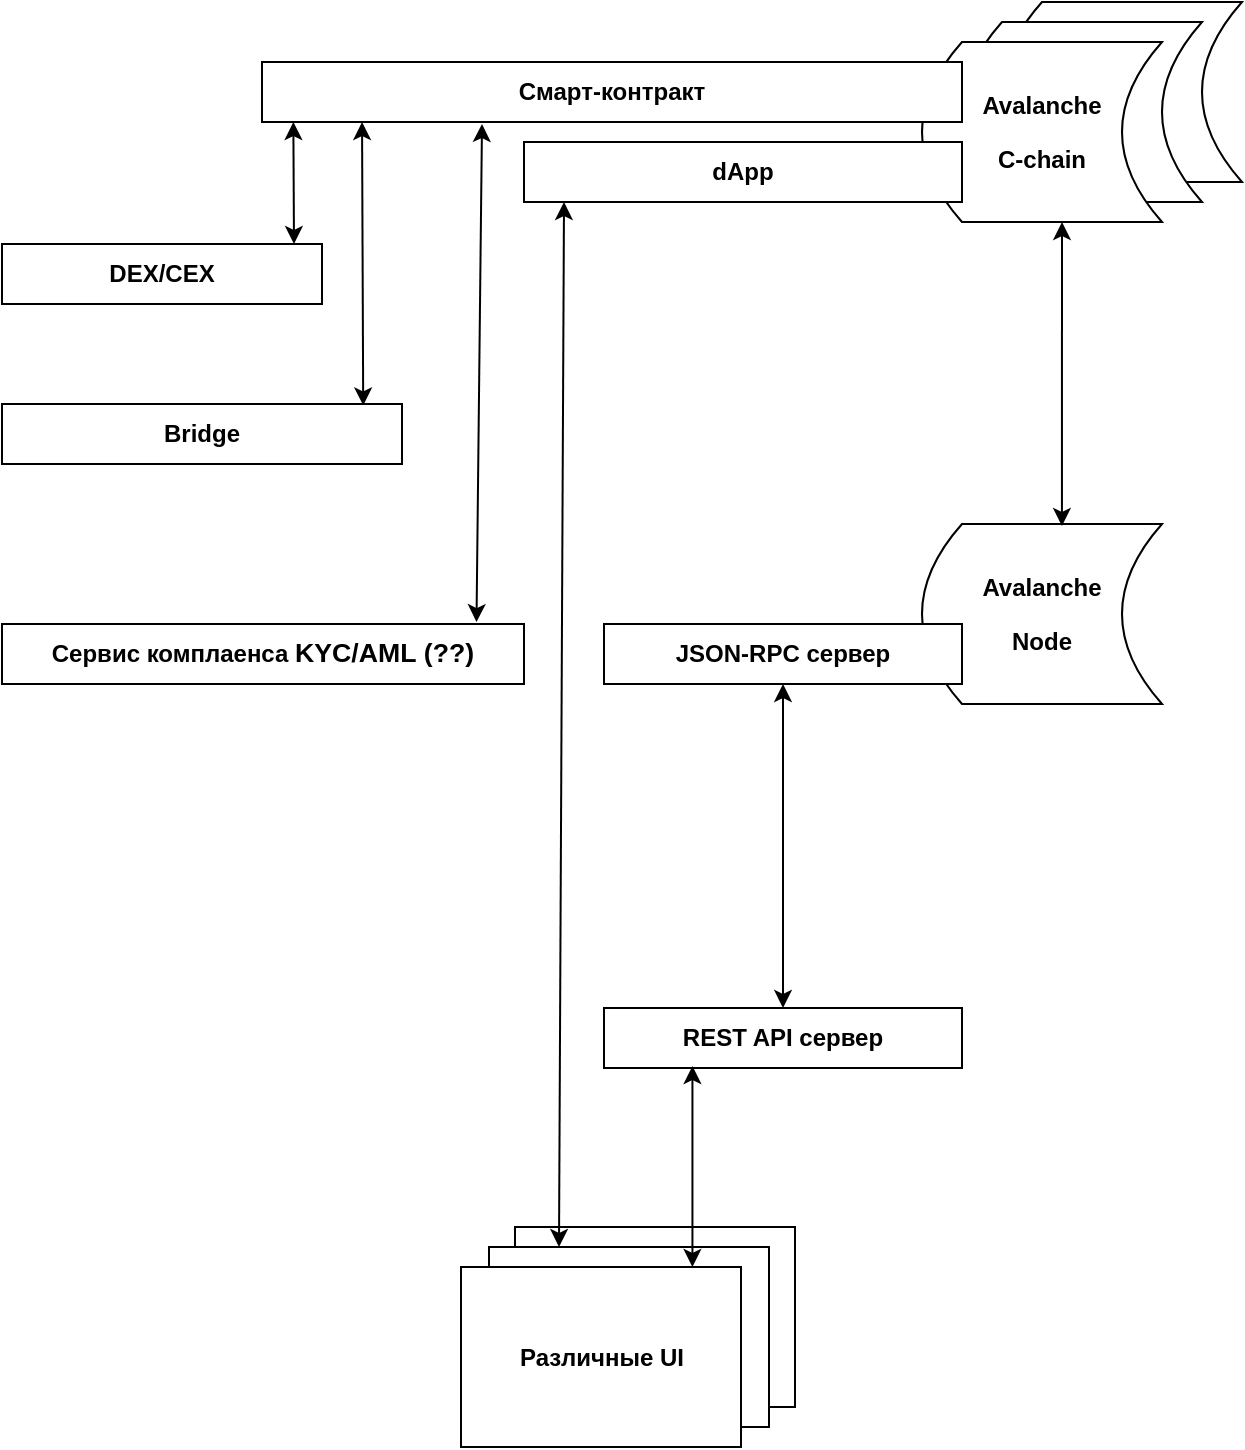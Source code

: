 <mxfile version="22.1.7" type="github">
  <diagram name="Страница — 1" id="yby_Cb1ldXEhW4t7scRq">
    <mxGraphModel dx="956" dy="540" grid="1" gridSize="10" guides="1" tooltips="1" connect="1" arrows="1" fold="1" page="1" pageScale="1" pageWidth="827" pageHeight="1169" math="0" shadow="0">
      <root>
        <mxCell id="0" />
        <mxCell id="1" parent="0" />
        <mxCell id="FgHNt3G3QbwC-B-KgTd8-9" value="&lt;p align=&quot;center&quot; class=&quot;MsoNormal&quot;&gt;&lt;br&gt;&lt;/p&gt;" style="shape=dataStorage;whiteSpace=wrap;html=1;fixedSize=1;" vertex="1" parent="1">
          <mxGeometry x="580" y="79" width="120" height="90" as="geometry" />
        </mxCell>
        <mxCell id="FgHNt3G3QbwC-B-KgTd8-8" value="&lt;p align=&quot;center&quot; class=&quot;MsoNormal&quot;&gt;&lt;br&gt;&lt;/p&gt;" style="shape=dataStorage;whiteSpace=wrap;html=1;fixedSize=1;" vertex="1" parent="1">
          <mxGeometry x="560" y="89" width="120" height="90" as="geometry" />
        </mxCell>
        <mxCell id="FgHNt3G3QbwC-B-KgTd8-5" value="&lt;p align=&quot;center&quot; class=&quot;MsoNormal&quot;&gt;&lt;b&gt;Avalanche &lt;/b&gt;&lt;/p&gt;&lt;p align=&quot;center&quot; class=&quot;MsoNormal&quot;&gt;&lt;b&gt;&lt;span lang=&quot;EN-US&quot;&gt;C-chain&lt;/span&gt;&lt;/b&gt;&lt;/p&gt;" style="shape=dataStorage;whiteSpace=wrap;html=1;fixedSize=1;" vertex="1" parent="1">
          <mxGeometry x="540" y="99" width="120" height="90" as="geometry" />
        </mxCell>
        <mxCell id="FgHNt3G3QbwC-B-KgTd8-6" value="&lt;p align=&quot;center&quot; class=&quot;MsoNormal&quot;&gt;&lt;b&gt;Смарт-контракт&lt;/b&gt;&lt;/p&gt;" style="rounded=0;whiteSpace=wrap;html=1;" vertex="1" parent="1">
          <mxGeometry x="210" y="109" width="350" height="30" as="geometry" />
        </mxCell>
        <mxCell id="FgHNt3G3QbwC-B-KgTd8-12" value="&lt;p align=&quot;center&quot; class=&quot;MsoNormal&quot;&gt;&lt;b&gt;Avalanche &lt;/b&gt;&lt;/p&gt;&lt;p align=&quot;center&quot; class=&quot;MsoNormal&quot;&gt;&lt;b&gt;&lt;span lang=&quot;EN-US&quot;&gt;Node&lt;/span&gt;&lt;/b&gt;&lt;/p&gt;" style="shape=dataStorage;whiteSpace=wrap;html=1;fixedSize=1;" vertex="1" parent="1">
          <mxGeometry x="540" y="340" width="120" height="90" as="geometry" />
        </mxCell>
        <mxCell id="FgHNt3G3QbwC-B-KgTd8-13" value="&lt;p align=&quot;center&quot; class=&quot;MsoNormal&quot;&gt;&lt;b&gt;JSON-RPC сервер&lt;/b&gt;&lt;/p&gt;" style="rounded=0;whiteSpace=wrap;html=1;" vertex="1" parent="1">
          <mxGeometry x="381" y="390" width="179" height="30" as="geometry" />
        </mxCell>
        <mxCell id="FgHNt3G3QbwC-B-KgTd8-14" value="&lt;p align=&quot;center&quot; class=&quot;MsoNormal&quot;&gt;&lt;b&gt;REST API сервер&lt;/b&gt;&lt;/p&gt;" style="rounded=0;whiteSpace=wrap;html=1;" vertex="1" parent="1">
          <mxGeometry x="381" y="582" width="179" height="30" as="geometry" />
        </mxCell>
        <mxCell id="FgHNt3G3QbwC-B-KgTd8-18" value="&lt;p align=&quot;center&quot; class=&quot;MsoNormal&quot;&gt;&lt;br&gt;&lt;/p&gt;" style="rounded=0;whiteSpace=wrap;html=1;" vertex="1" parent="1">
          <mxGeometry x="336.5" y="691.5" width="140" height="90" as="geometry" />
        </mxCell>
        <mxCell id="FgHNt3G3QbwC-B-KgTd8-19" value="&lt;p align=&quot;center&quot; class=&quot;MsoNormal&quot;&gt;&lt;br&gt;&lt;/p&gt;" style="rounded=0;whiteSpace=wrap;html=1;" vertex="1" parent="1">
          <mxGeometry x="323.5" y="701.5" width="140" height="90" as="geometry" />
        </mxCell>
        <mxCell id="FgHNt3G3QbwC-B-KgTd8-20" value="&lt;p align=&quot;center&quot; class=&quot;MsoNormal&quot;&gt;&lt;b&gt;Различные UI&lt;/b&gt;&lt;/p&gt;" style="rounded=0;whiteSpace=wrap;html=1;" vertex="1" parent="1">
          <mxGeometry x="309.5" y="711.5" width="140" height="90" as="geometry" />
        </mxCell>
        <mxCell id="FgHNt3G3QbwC-B-KgTd8-23" value="" style="endArrow=classic;startArrow=classic;html=1;rounded=0;exitX=0.5;exitY=0;exitDx=0;exitDy=0;entryX=0.397;entryY=0.967;entryDx=0;entryDy=0;entryPerimeter=0;" edge="1" parent="1">
          <mxGeometry width="50" height="50" relative="1" as="geometry">
            <mxPoint x="425.21" y="711.5" as="sourcePoint" />
            <mxPoint x="425.228" y="611.01" as="targetPoint" />
          </mxGeometry>
        </mxCell>
        <mxCell id="FgHNt3G3QbwC-B-KgTd8-24" value="" style="endArrow=classic;startArrow=classic;html=1;rounded=0;entryX=0.5;entryY=1;entryDx=0;entryDy=0;exitX=0.5;exitY=0;exitDx=0;exitDy=0;" edge="1" parent="1" source="FgHNt3G3QbwC-B-KgTd8-14" target="FgHNt3G3QbwC-B-KgTd8-13">
          <mxGeometry width="50" height="50" relative="1" as="geometry">
            <mxPoint x="463" y="500" as="sourcePoint" />
            <mxPoint x="462.5" y="420" as="targetPoint" />
          </mxGeometry>
        </mxCell>
        <mxCell id="FgHNt3G3QbwC-B-KgTd8-25" value="" style="endArrow=classic;startArrow=classic;html=1;rounded=0;entryX=0.397;entryY=0.967;entryDx=0;entryDy=0;entryPerimeter=0;exitX=0.583;exitY=0.011;exitDx=0;exitDy=0;exitPerimeter=0;" edge="1" parent="1" source="FgHNt3G3QbwC-B-KgTd8-12">
          <mxGeometry width="50" height="50" relative="1" as="geometry">
            <mxPoint x="610.5" y="269" as="sourcePoint" />
            <mxPoint x="610" y="189" as="targetPoint" />
          </mxGeometry>
        </mxCell>
        <mxCell id="FgHNt3G3QbwC-B-KgTd8-26" value="&lt;p align=&quot;center&quot; class=&quot;MsoNormal&quot;&gt;&lt;b&gt;Сервис комплаенса &lt;/b&gt;&lt;b&gt;&lt;span style=&quot;font-size:10.0pt;line-height:107%;mso-ansi-language:EN-US&quot; lang=&quot;EN-US&quot;&gt;KYC/AML&lt;/span&gt;&lt;/b&gt;&lt;b&gt;&lt;span style=&quot;font-size:10.0pt;line-height:107%&quot;&gt; (??)&lt;/span&gt;&lt;/b&gt;&lt;/p&gt;" style="rounded=0;whiteSpace=wrap;html=1;" vertex="1" parent="1">
          <mxGeometry x="80" y="390" width="261" height="30" as="geometry" />
        </mxCell>
        <mxCell id="FgHNt3G3QbwC-B-KgTd8-27" value="" style="endArrow=classic;startArrow=classic;html=1;rounded=0;exitX=0.909;exitY=-0.033;exitDx=0;exitDy=0;exitPerimeter=0;" edge="1" parent="1" source="FgHNt3G3QbwC-B-KgTd8-26">
          <mxGeometry width="50" height="50" relative="1" as="geometry">
            <mxPoint x="321" y="270" as="sourcePoint" />
            <mxPoint x="320" y="140" as="targetPoint" />
          </mxGeometry>
        </mxCell>
        <mxCell id="FgHNt3G3QbwC-B-KgTd8-28" value="&lt;p align=&quot;center&quot; class=&quot;MsoNormal&quot;&gt;&lt;b&gt;dApp&lt;/b&gt;&lt;/p&gt;" style="rounded=0;whiteSpace=wrap;html=1;" vertex="1" parent="1">
          <mxGeometry x="341" y="149" width="219" height="30" as="geometry" />
        </mxCell>
        <mxCell id="FgHNt3G3QbwC-B-KgTd8-29" value="" style="endArrow=classic;startArrow=classic;html=1;rounded=0;entryX=0.108;entryY=1.033;entryDx=0;entryDy=0;entryPerimeter=0;exitX=0.25;exitY=0;exitDx=0;exitDy=0;" edge="1" parent="1" source="FgHNt3G3QbwC-B-KgTd8-19">
          <mxGeometry width="50" height="50" relative="1" as="geometry">
            <mxPoint x="361" y="428" as="sourcePoint" />
            <mxPoint x="361" y="179" as="targetPoint" />
          </mxGeometry>
        </mxCell>
        <mxCell id="FgHNt3G3QbwC-B-KgTd8-30" value="&lt;p align=&quot;center&quot; class=&quot;MsoNormal&quot;&gt;&lt;b&gt;DEX/CEX&lt;/b&gt;&lt;/p&gt;" style="rounded=0;whiteSpace=wrap;html=1;" vertex="1" parent="1">
          <mxGeometry x="80" y="200" width="160" height="30" as="geometry" />
        </mxCell>
        <mxCell id="FgHNt3G3QbwC-B-KgTd8-32" value="" style="endArrow=classic;startArrow=classic;html=1;rounded=0;exitX=0.903;exitY=0.023;exitDx=0;exitDy=0;entryX=0.397;entryY=0.967;entryDx=0;entryDy=0;entryPerimeter=0;exitPerimeter=0;" edge="1" parent="1" source="FgHNt3G3QbwC-B-KgTd8-33">
          <mxGeometry width="50" height="50" relative="1" as="geometry">
            <mxPoint x="260.0" y="239.49" as="sourcePoint" />
            <mxPoint x="260.018" y="139" as="targetPoint" />
          </mxGeometry>
        </mxCell>
        <mxCell id="FgHNt3G3QbwC-B-KgTd8-33" value="&lt;p align=&quot;center&quot; class=&quot;MsoNormal&quot;&gt;&lt;b&gt;Bridge&lt;/b&gt;&lt;/p&gt;" style="rounded=0;whiteSpace=wrap;html=1;" vertex="1" parent="1">
          <mxGeometry x="80" y="280" width="200" height="30" as="geometry" />
        </mxCell>
        <mxCell id="FgHNt3G3QbwC-B-KgTd8-34" value="" style="endArrow=classic;startArrow=classic;html=1;rounded=0;entryX=0.397;entryY=0.967;entryDx=0;entryDy=0;entryPerimeter=0;" edge="1" parent="1">
          <mxGeometry width="50" height="50" relative="1" as="geometry">
            <mxPoint x="226" y="200" as="sourcePoint" />
            <mxPoint x="225.678" y="139" as="targetPoint" />
          </mxGeometry>
        </mxCell>
      </root>
    </mxGraphModel>
  </diagram>
</mxfile>
